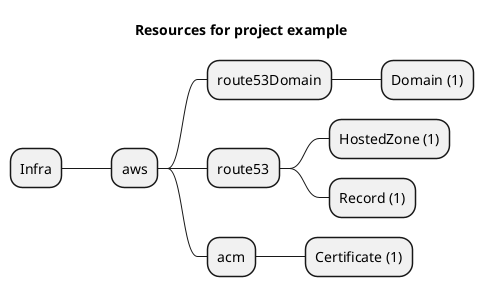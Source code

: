 @startmindmap
title Resources for project example
skinparam monochrome true
+ Infra
++ aws
+++ route53Domain
++++ Domain (1)
+++ route53
++++ HostedZone (1)
++++ Record (1)
+++ acm
++++ Certificate (1)
@endmindmap